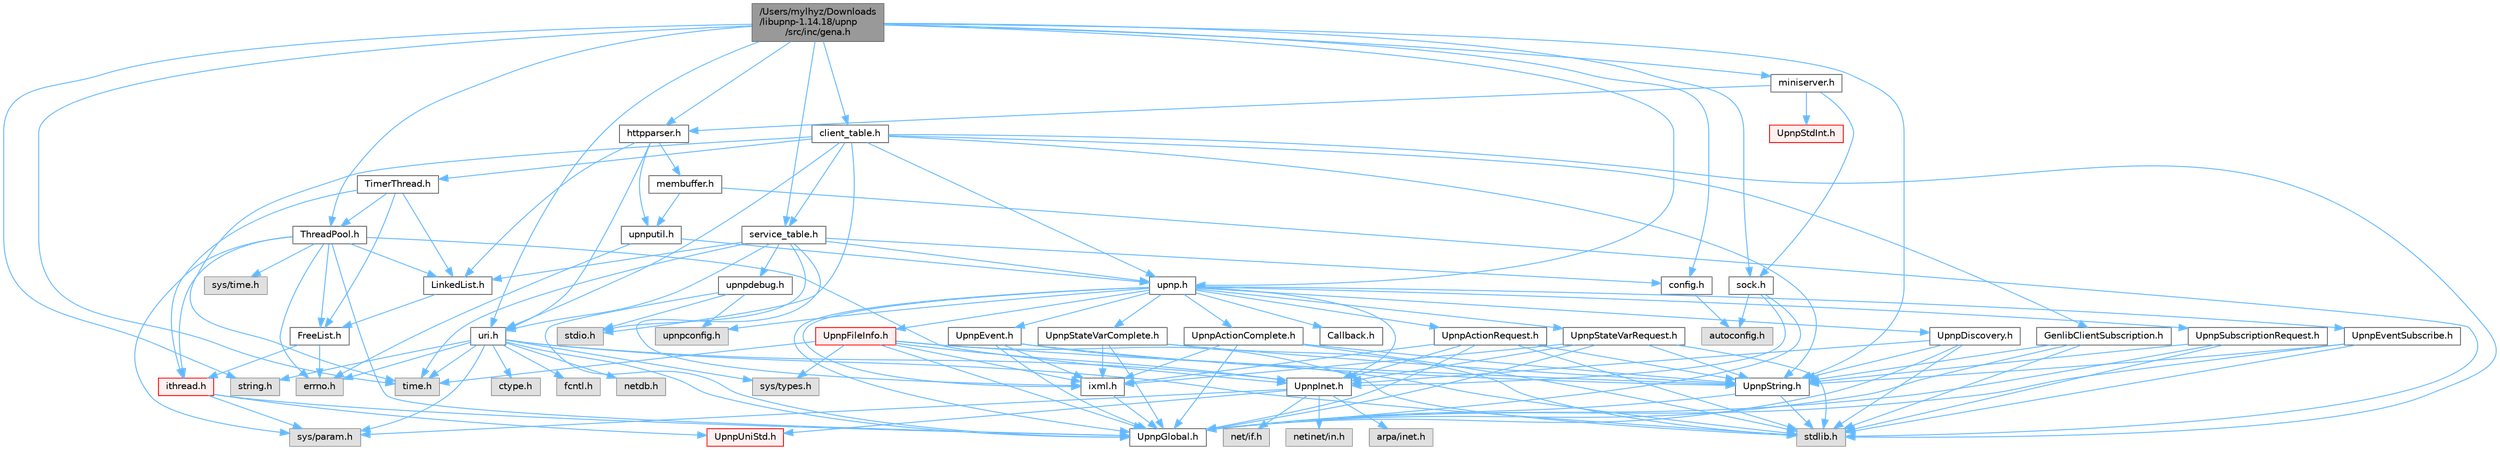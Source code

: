 digraph "/Users/mylhyz/Downloads/libupnp-1.14.18/upnp/src/inc/gena.h"
{
 // LATEX_PDF_SIZE
  bgcolor="transparent";
  edge [fontname=Helvetica,fontsize=10,labelfontname=Helvetica,labelfontsize=10];
  node [fontname=Helvetica,fontsize=10,shape=box,height=0.2,width=0.4];
  Node1 [id="Node000001",label="/Users/mylhyz/Downloads\l/libupnp-1.14.18/upnp\l/src/inc/gena.h",height=0.2,width=0.4,color="gray40", fillcolor="grey60", style="filled", fontcolor="black",tooltip=" "];
  Node1 -> Node2 [id="edge1_Node000001_Node000002",color="steelblue1",style="solid",tooltip=" "];
  Node2 [id="Node000002",label="config.h",height=0.2,width=0.4,color="grey40", fillcolor="white", style="filled",URL="$config_8h_source.html",tooltip=" "];
  Node2 -> Node3 [id="edge2_Node000002_Node000003",color="steelblue1",style="solid",tooltip=" "];
  Node3 [id="Node000003",label="autoconfig.h",height=0.2,width=0.4,color="grey60", fillcolor="#E0E0E0", style="filled",tooltip=" "];
  Node1 -> Node4 [id="edge3_Node000001_Node000004",color="steelblue1",style="solid",tooltip=" "];
  Node4 [id="Node000004",label="string.h",height=0.2,width=0.4,color="grey60", fillcolor="#E0E0E0", style="filled",tooltip=" "];
  Node1 -> Node5 [id="edge4_Node000001_Node000005",color="steelblue1",style="solid",tooltip=" "];
  Node5 [id="Node000005",label="time.h",height=0.2,width=0.4,color="grey60", fillcolor="#E0E0E0", style="filled",tooltip=" "];
  Node1 -> Node6 [id="edge5_Node000001_Node000006",color="steelblue1",style="solid",tooltip=" "];
  Node6 [id="Node000006",label="ThreadPool.h",height=0.2,width=0.4,color="grey40", fillcolor="white", style="filled",URL="$ThreadPool_8h.html",tooltip=" "];
  Node6 -> Node7 [id="edge6_Node000006_Node000007",color="steelblue1",style="solid",tooltip=" "];
  Node7 [id="Node000007",label="FreeList.h",height=0.2,width=0.4,color="grey40", fillcolor="white", style="filled",URL="$FreeList_8h.html",tooltip=" "];
  Node7 -> Node8 [id="edge7_Node000007_Node000008",color="steelblue1",style="solid",tooltip=" "];
  Node8 [id="Node000008",label="ithread.h",height=0.2,width=0.4,color="red", fillcolor="#FFF0F0", style="filled",URL="$ithread_8h.html",tooltip=" "];
  Node8 -> Node9 [id="edge8_Node000008_Node000009",color="steelblue1",style="solid",tooltip=" "];
  Node9 [id="Node000009",label="sys/param.h",height=0.2,width=0.4,color="grey60", fillcolor="#E0E0E0", style="filled",tooltip=" "];
  Node8 -> Node10 [id="edge9_Node000008_Node000010",color="steelblue1",style="solid",tooltip=" "];
  Node10 [id="Node000010",label="UpnpGlobal.h",height=0.2,width=0.4,color="grey40", fillcolor="white", style="filled",URL="$UpnpGlobal_8h.html",tooltip="Defines constants that for some reason are not defined on some systems."];
  Node8 -> Node11 [id="edge10_Node000008_Node000011",color="steelblue1",style="solid",tooltip=" "];
  Node11 [id="Node000011",label="UpnpUniStd.h",height=0.2,width=0.4,color="red", fillcolor="#FFF0F0", style="filled",URL="$UpnpUniStd_8h_source.html",tooltip=" "];
  Node7 -> Node14 [id="edge11_Node000007_Node000014",color="steelblue1",style="solid",tooltip=" "];
  Node14 [id="Node000014",label="errno.h",height=0.2,width=0.4,color="grey60", fillcolor="#E0E0E0", style="filled",tooltip=" "];
  Node6 -> Node15 [id="edge12_Node000006_Node000015",color="steelblue1",style="solid",tooltip=" "];
  Node15 [id="Node000015",label="LinkedList.h",height=0.2,width=0.4,color="grey40", fillcolor="white", style="filled",URL="$LinkedList_8h.html",tooltip=" "];
  Node15 -> Node7 [id="edge13_Node000015_Node000007",color="steelblue1",style="solid",tooltip=" "];
  Node6 -> Node10 [id="edge14_Node000006_Node000010",color="steelblue1",style="solid",tooltip=" "];
  Node6 -> Node16 [id="edge15_Node000006_Node000016",color="steelblue1",style="solid",tooltip=" "];
  Node16 [id="Node000016",label="UpnpInet.h",height=0.2,width=0.4,color="grey40", fillcolor="white", style="filled",URL="$UpnpInet_8h.html",tooltip="Provides a platform independent way to include TCP/IP types and functions."];
  Node16 -> Node11 [id="edge16_Node000016_Node000011",color="steelblue1",style="solid",tooltip=" "];
  Node16 -> Node9 [id="edge17_Node000016_Node000009",color="steelblue1",style="solid",tooltip=" "];
  Node16 -> Node17 [id="edge18_Node000016_Node000017",color="steelblue1",style="solid",tooltip=" "];
  Node17 [id="Node000017",label="arpa/inet.h",height=0.2,width=0.4,color="grey60", fillcolor="#E0E0E0", style="filled",tooltip=" "];
  Node16 -> Node18 [id="edge19_Node000016_Node000018",color="steelblue1",style="solid",tooltip=" "];
  Node18 [id="Node000018",label="net/if.h",height=0.2,width=0.4,color="grey60", fillcolor="#E0E0E0", style="filled",tooltip=" "];
  Node16 -> Node19 [id="edge20_Node000016_Node000019",color="steelblue1",style="solid",tooltip=" "];
  Node19 [id="Node000019",label="netinet/in.h",height=0.2,width=0.4,color="grey60", fillcolor="#E0E0E0", style="filled",tooltip=" "];
  Node6 -> Node8 [id="edge21_Node000006_Node000008",color="steelblue1",style="solid",tooltip=" "];
  Node6 -> Node14 [id="edge22_Node000006_Node000014",color="steelblue1",style="solid",tooltip=" "];
  Node6 -> Node9 [id="edge23_Node000006_Node000009",color="steelblue1",style="solid",tooltip=" "];
  Node6 -> Node20 [id="edge24_Node000006_Node000020",color="steelblue1",style="solid",tooltip=" "];
  Node20 [id="Node000020",label="sys/time.h",height=0.2,width=0.4,color="grey60", fillcolor="#E0E0E0", style="filled",tooltip=" "];
  Node1 -> Node21 [id="edge25_Node000001_Node000021",color="steelblue1",style="solid",tooltip=" "];
  Node21 [id="Node000021",label="UpnpString.h",height=0.2,width=0.4,color="grey40", fillcolor="white", style="filled",URL="$UpnpString_8h.html",tooltip="UpnpString object declaration."];
  Node21 -> Node10 [id="edge26_Node000021_Node000010",color="steelblue1",style="solid",tooltip=" "];
  Node21 -> Node22 [id="edge27_Node000021_Node000022",color="steelblue1",style="solid",tooltip=" "];
  Node22 [id="Node000022",label="stdlib.h",height=0.2,width=0.4,color="grey60", fillcolor="#E0E0E0", style="filled",tooltip=" "];
  Node1 -> Node23 [id="edge28_Node000001_Node000023",color="steelblue1",style="solid",tooltip=" "];
  Node23 [id="Node000023",label="client_table.h",height=0.2,width=0.4,color="grey40", fillcolor="white", style="filled",URL="$client__table_8h.html",tooltip=" "];
  Node23 -> Node24 [id="edge29_Node000023_Node000024",color="steelblue1",style="solid",tooltip=" "];
  Node24 [id="Node000024",label="GenlibClientSubscription.h",height=0.2,width=0.4,color="grey40", fillcolor="white", style="filled",URL="$GenlibClientSubscription_8h.html",tooltip="Header file for GenlibClientSubscription methods."];
  Node24 -> Node22 [id="edge30_Node000024_Node000022",color="steelblue1",style="solid",tooltip=" "];
  Node24 -> Node10 [id="edge31_Node000024_Node000010",color="steelblue1",style="solid",tooltip=" "];
  Node24 -> Node21 [id="edge32_Node000024_Node000021",color="steelblue1",style="solid",tooltip=" "];
  Node23 -> Node25 [id="edge33_Node000023_Node000025",color="steelblue1",style="solid",tooltip=" "];
  Node25 [id="Node000025",label="TimerThread.h",height=0.2,width=0.4,color="grey40", fillcolor="white", style="filled",URL="$TimerThread_8h.html",tooltip=" "];
  Node25 -> Node7 [id="edge34_Node000025_Node000007",color="steelblue1",style="solid",tooltip=" "];
  Node25 -> Node15 [id="edge35_Node000025_Node000015",color="steelblue1",style="solid",tooltip=" "];
  Node25 -> Node6 [id="edge36_Node000025_Node000006",color="steelblue1",style="solid",tooltip=" "];
  Node25 -> Node8 [id="edge37_Node000025_Node000008",color="steelblue1",style="solid",tooltip=" "];
  Node23 -> Node21 [id="edge38_Node000023_Node000021",color="steelblue1",style="solid",tooltip=" "];
  Node23 -> Node26 [id="edge39_Node000023_Node000026",color="steelblue1",style="solid",tooltip=" "];
  Node26 [id="Node000026",label="service_table.h",height=0.2,width=0.4,color="grey40", fillcolor="white", style="filled",URL="$service__table_8h.html",tooltip=" "];
  Node26 -> Node15 [id="edge40_Node000026_Node000015",color="steelblue1",style="solid",tooltip=" "];
  Node26 -> Node2 [id="edge41_Node000026_Node000002",color="steelblue1",style="solid",tooltip=" "];
  Node26 -> Node27 [id="edge42_Node000026_Node000027",color="steelblue1",style="solid",tooltip=" "];
  Node27 [id="Node000027",label="ixml.h",height=0.2,width=0.4,color="grey40", fillcolor="white", style="filled",URL="$ixml_8h.html",tooltip=" "];
  Node27 -> Node10 [id="edge43_Node000027_Node000010",color="steelblue1",style="solid",tooltip=" "];
  Node26 -> Node28 [id="edge44_Node000026_Node000028",color="steelblue1",style="solid",tooltip=" "];
  Node28 [id="Node000028",label="upnp.h",height=0.2,width=0.4,color="grey40", fillcolor="white", style="filled",URL="$upnp_8h.html",tooltip=" "];
  Node28 -> Node10 [id="edge45_Node000028_Node000010",color="steelblue1",style="solid",tooltip=" "];
  Node28 -> Node16 [id="edge46_Node000028_Node000016",color="steelblue1",style="solid",tooltip=" "];
  Node28 -> Node27 [id="edge47_Node000028_Node000027",color="steelblue1",style="solid",tooltip=" "];
  Node28 -> Node29 [id="edge48_Node000028_Node000029",color="steelblue1",style="solid",tooltip=" "];
  Node29 [id="Node000029",label="upnpconfig.h",height=0.2,width=0.4,color="grey60", fillcolor="#E0E0E0", style="filled",tooltip=" "];
  Node28 -> Node30 [id="edge49_Node000028_Node000030",color="steelblue1",style="solid",tooltip=" "];
  Node30 [id="Node000030",label="UpnpActionComplete.h",height=0.2,width=0.4,color="grey40", fillcolor="white", style="filled",URL="$UpnpActionComplete_8h.html",tooltip="Header file for UpnpActionComplete methods."];
  Node30 -> Node22 [id="edge50_Node000030_Node000022",color="steelblue1",style="solid",tooltip=" "];
  Node30 -> Node10 [id="edge51_Node000030_Node000010",color="steelblue1",style="solid",tooltip=" "];
  Node30 -> Node21 [id="edge52_Node000030_Node000021",color="steelblue1",style="solid",tooltip=" "];
  Node30 -> Node27 [id="edge53_Node000030_Node000027",color="steelblue1",style="solid",tooltip=" "];
  Node28 -> Node31 [id="edge54_Node000028_Node000031",color="steelblue1",style="solid",tooltip=" "];
  Node31 [id="Node000031",label="UpnpActionRequest.h",height=0.2,width=0.4,color="grey40", fillcolor="white", style="filled",URL="$UpnpActionRequest_8h.html",tooltip="Header file for UpnpActionRequest methods."];
  Node31 -> Node22 [id="edge55_Node000031_Node000022",color="steelblue1",style="solid",tooltip=" "];
  Node31 -> Node10 [id="edge56_Node000031_Node000010",color="steelblue1",style="solid",tooltip=" "];
  Node31 -> Node16 [id="edge57_Node000031_Node000016",color="steelblue1",style="solid",tooltip=" "];
  Node31 -> Node21 [id="edge58_Node000031_Node000021",color="steelblue1",style="solid",tooltip=" "];
  Node31 -> Node27 [id="edge59_Node000031_Node000027",color="steelblue1",style="solid",tooltip=" "];
  Node28 -> Node32 [id="edge60_Node000028_Node000032",color="steelblue1",style="solid",tooltip=" "];
  Node32 [id="Node000032",label="UpnpDiscovery.h",height=0.2,width=0.4,color="grey40", fillcolor="white", style="filled",URL="$UpnpDiscovery_8h.html",tooltip="Header file for UpnpDiscovery methods."];
  Node32 -> Node22 [id="edge61_Node000032_Node000022",color="steelblue1",style="solid",tooltip=" "];
  Node32 -> Node10 [id="edge62_Node000032_Node000010",color="steelblue1",style="solid",tooltip=" "];
  Node32 -> Node16 [id="edge63_Node000032_Node000016",color="steelblue1",style="solid",tooltip=" "];
  Node32 -> Node21 [id="edge64_Node000032_Node000021",color="steelblue1",style="solid",tooltip=" "];
  Node28 -> Node33 [id="edge65_Node000028_Node000033",color="steelblue1",style="solid",tooltip=" "];
  Node33 [id="Node000033",label="UpnpEvent.h",height=0.2,width=0.4,color="grey40", fillcolor="white", style="filled",URL="$UpnpEvent_8h.html",tooltip="Header file for UpnpEvent methods."];
  Node33 -> Node22 [id="edge66_Node000033_Node000022",color="steelblue1",style="solid",tooltip=" "];
  Node33 -> Node10 [id="edge67_Node000033_Node000010",color="steelblue1",style="solid",tooltip=" "];
  Node33 -> Node21 [id="edge68_Node000033_Node000021",color="steelblue1",style="solid",tooltip=" "];
  Node33 -> Node27 [id="edge69_Node000033_Node000027",color="steelblue1",style="solid",tooltip=" "];
  Node28 -> Node34 [id="edge70_Node000028_Node000034",color="steelblue1",style="solid",tooltip=" "];
  Node34 [id="Node000034",label="UpnpEventSubscribe.h",height=0.2,width=0.4,color="grey40", fillcolor="white", style="filled",URL="$UpnpEventSubscribe_8h.html",tooltip="Header file for UpnpEventSubscribe methods."];
  Node34 -> Node22 [id="edge71_Node000034_Node000022",color="steelblue1",style="solid",tooltip=" "];
  Node34 -> Node10 [id="edge72_Node000034_Node000010",color="steelblue1",style="solid",tooltip=" "];
  Node34 -> Node21 [id="edge73_Node000034_Node000021",color="steelblue1",style="solid",tooltip=" "];
  Node28 -> Node35 [id="edge74_Node000028_Node000035",color="steelblue1",style="solid",tooltip=" "];
  Node35 [id="Node000035",label="UpnpFileInfo.h",height=0.2,width=0.4,color="red", fillcolor="#FFF0F0", style="filled",URL="$UpnpFileInfo_8h.html",tooltip="Header file for UpnpFileInfo methods."];
  Node35 -> Node22 [id="edge75_Node000035_Node000022",color="steelblue1",style="solid",tooltip=" "];
  Node35 -> Node10 [id="edge76_Node000035_Node000010",color="steelblue1",style="solid",tooltip=" "];
  Node35 -> Node16 [id="edge77_Node000035_Node000016",color="steelblue1",style="solid",tooltip=" "];
  Node35 -> Node21 [id="edge78_Node000035_Node000021",color="steelblue1",style="solid",tooltip=" "];
  Node35 -> Node27 [id="edge79_Node000035_Node000027",color="steelblue1",style="solid",tooltip=" "];
  Node35 -> Node37 [id="edge80_Node000035_Node000037",color="steelblue1",style="solid",tooltip=" "];
  Node37 [id="Node000037",label="sys/types.h",height=0.2,width=0.4,color="grey60", fillcolor="#E0E0E0", style="filled",tooltip=" "];
  Node35 -> Node5 [id="edge81_Node000035_Node000005",color="steelblue1",style="solid",tooltip=" "];
  Node28 -> Node38 [id="edge82_Node000028_Node000038",color="steelblue1",style="solid",tooltip=" "];
  Node38 [id="Node000038",label="UpnpStateVarComplete.h",height=0.2,width=0.4,color="grey40", fillcolor="white", style="filled",URL="$UpnpStateVarComplete_8h.html",tooltip="Header file for UpnpStateVarComplete methods."];
  Node38 -> Node22 [id="edge83_Node000038_Node000022",color="steelblue1",style="solid",tooltip=" "];
  Node38 -> Node10 [id="edge84_Node000038_Node000010",color="steelblue1",style="solid",tooltip=" "];
  Node38 -> Node21 [id="edge85_Node000038_Node000021",color="steelblue1",style="solid",tooltip=" "];
  Node38 -> Node27 [id="edge86_Node000038_Node000027",color="steelblue1",style="solid",tooltip=" "];
  Node28 -> Node39 [id="edge87_Node000028_Node000039",color="steelblue1",style="solid",tooltip=" "];
  Node39 [id="Node000039",label="UpnpStateVarRequest.h",height=0.2,width=0.4,color="grey40", fillcolor="white", style="filled",URL="$UpnpStateVarRequest_8h.html",tooltip="Header file for UpnpStateVarRequest methods."];
  Node39 -> Node22 [id="edge88_Node000039_Node000022",color="steelblue1",style="solid",tooltip=" "];
  Node39 -> Node10 [id="edge89_Node000039_Node000010",color="steelblue1",style="solid",tooltip=" "];
  Node39 -> Node16 [id="edge90_Node000039_Node000016",color="steelblue1",style="solid",tooltip=" "];
  Node39 -> Node21 [id="edge91_Node000039_Node000021",color="steelblue1",style="solid",tooltip=" "];
  Node39 -> Node27 [id="edge92_Node000039_Node000027",color="steelblue1",style="solid",tooltip=" "];
  Node28 -> Node40 [id="edge93_Node000028_Node000040",color="steelblue1",style="solid",tooltip=" "];
  Node40 [id="Node000040",label="UpnpSubscriptionRequest.h",height=0.2,width=0.4,color="grey40", fillcolor="white", style="filled",URL="$UpnpSubscriptionRequest_8h.html",tooltip="Header file for UpnpSubscriptionRequest methods."];
  Node40 -> Node22 [id="edge94_Node000040_Node000022",color="steelblue1",style="solid",tooltip=" "];
  Node40 -> Node10 [id="edge95_Node000040_Node000010",color="steelblue1",style="solid",tooltip=" "];
  Node40 -> Node21 [id="edge96_Node000040_Node000021",color="steelblue1",style="solid",tooltip=" "];
  Node28 -> Node41 [id="edge97_Node000028_Node000041",color="steelblue1",style="solid",tooltip=" "];
  Node41 [id="Node000041",label="Callback.h",height=0.2,width=0.4,color="grey40", fillcolor="white", style="filled",URL="$Callback_8h.html",tooltip=" "];
  Node26 -> Node42 [id="edge98_Node000026_Node000042",color="steelblue1",style="solid",tooltip=" "];
  Node42 [id="Node000042",label="upnpdebug.h",height=0.2,width=0.4,color="grey40", fillcolor="white", style="filled",URL="$upnpdebug_8h.html",tooltip=" "];
  Node42 -> Node10 [id="edge99_Node000042_Node000010",color="steelblue1",style="solid",tooltip=" "];
  Node42 -> Node29 [id="edge100_Node000042_Node000029",color="steelblue1",style="solid",tooltip=" "];
  Node42 -> Node43 [id="edge101_Node000042_Node000043",color="steelblue1",style="solid",tooltip=" "];
  Node43 [id="Node000043",label="stdio.h",height=0.2,width=0.4,color="grey60", fillcolor="#E0E0E0", style="filled",tooltip=" "];
  Node26 -> Node44 [id="edge102_Node000026_Node000044",color="steelblue1",style="solid",tooltip=" "];
  Node44 [id="Node000044",label="uri.h",height=0.2,width=0.4,color="grey40", fillcolor="white", style="filled",URL="$uri_8h.html",tooltip=" "];
  Node44 -> Node9 [id="edge103_Node000044_Node000009",color="steelblue1",style="solid",tooltip=" "];
  Node44 -> Node10 [id="edge104_Node000044_Node000010",color="steelblue1",style="solid",tooltip=" "];
  Node44 -> Node16 [id="edge105_Node000044_Node000016",color="steelblue1",style="solid",tooltip=" "];
  Node44 -> Node45 [id="edge106_Node000044_Node000045",color="steelblue1",style="solid",tooltip=" "];
  Node45 [id="Node000045",label="ctype.h",height=0.2,width=0.4,color="grey60", fillcolor="#E0E0E0", style="filled",tooltip=" "];
  Node44 -> Node14 [id="edge107_Node000044_Node000014",color="steelblue1",style="solid",tooltip=" "];
  Node44 -> Node46 [id="edge108_Node000044_Node000046",color="steelblue1",style="solid",tooltip=" "];
  Node46 [id="Node000046",label="fcntl.h",height=0.2,width=0.4,color="grey60", fillcolor="#E0E0E0", style="filled",tooltip=" "];
  Node44 -> Node22 [id="edge109_Node000044_Node000022",color="steelblue1",style="solid",tooltip=" "];
  Node44 -> Node4 [id="edge110_Node000044_Node000004",color="steelblue1",style="solid",tooltip=" "];
  Node44 -> Node37 [id="edge111_Node000044_Node000037",color="steelblue1",style="solid",tooltip=" "];
  Node44 -> Node5 [id="edge112_Node000044_Node000005",color="steelblue1",style="solid",tooltip=" "];
  Node44 -> Node47 [id="edge113_Node000044_Node000047",color="steelblue1",style="solid",tooltip=" "];
  Node47 [id="Node000047",label="netdb.h",height=0.2,width=0.4,color="grey60", fillcolor="#E0E0E0", style="filled",tooltip=" "];
  Node26 -> Node43 [id="edge114_Node000026_Node000043",color="steelblue1",style="solid",tooltip=" "];
  Node26 -> Node5 [id="edge115_Node000026_Node000005",color="steelblue1",style="solid",tooltip=" "];
  Node23 -> Node28 [id="edge116_Node000023_Node000028",color="steelblue1",style="solid",tooltip=" "];
  Node23 -> Node44 [id="edge117_Node000023_Node000044",color="steelblue1",style="solid",tooltip=" "];
  Node23 -> Node43 [id="edge118_Node000023_Node000043",color="steelblue1",style="solid",tooltip=" "];
  Node23 -> Node22 [id="edge119_Node000023_Node000022",color="steelblue1",style="solid",tooltip=" "];
  Node23 -> Node5 [id="edge120_Node000023_Node000005",color="steelblue1",style="solid",tooltip=" "];
  Node1 -> Node48 [id="edge121_Node000001_Node000048",color="steelblue1",style="solid",tooltip=" "];
  Node48 [id="Node000048",label="httpparser.h",height=0.2,width=0.4,color="grey40", fillcolor="white", style="filled",URL="$httpparser_8h.html",tooltip=" "];
  Node48 -> Node15 [id="edge122_Node000048_Node000015",color="steelblue1",style="solid",tooltip=" "];
  Node48 -> Node49 [id="edge123_Node000048_Node000049",color="steelblue1",style="solid",tooltip=" "];
  Node49 [id="Node000049",label="membuffer.h",height=0.2,width=0.4,color="grey40", fillcolor="white", style="filled",URL="$membuffer_8h.html",tooltip=" "];
  Node49 -> Node50 [id="edge124_Node000049_Node000050",color="steelblue1",style="solid",tooltip=" "];
  Node50 [id="Node000050",label="upnputil.h",height=0.2,width=0.4,color="grey40", fillcolor="white", style="filled",URL="$upnputil_8h.html",tooltip=" "];
  Node50 -> Node28 [id="edge125_Node000050_Node000028",color="steelblue1",style="solid",tooltip=" "];
  Node50 -> Node14 [id="edge126_Node000050_Node000014",color="steelblue1",style="solid",tooltip=" "];
  Node49 -> Node22 [id="edge127_Node000049_Node000022",color="steelblue1",style="solid",tooltip=" "];
  Node48 -> Node50 [id="edge128_Node000048_Node000050",color="steelblue1",style="solid",tooltip=" "];
  Node48 -> Node44 [id="edge129_Node000048_Node000044",color="steelblue1",style="solid",tooltip=" "];
  Node1 -> Node51 [id="edge130_Node000001_Node000051",color="steelblue1",style="solid",tooltip=" "];
  Node51 [id="Node000051",label="miniserver.h",height=0.2,width=0.4,color="grey40", fillcolor="white", style="filled",URL="$miniserver_8h.html",tooltip=" "];
  Node51 -> Node52 [id="edge131_Node000051_Node000052",color="steelblue1",style="solid",tooltip=" "];
  Node52 [id="Node000052",label="UpnpStdInt.h",height=0.2,width=0.4,color="red", fillcolor="#FFF0F0", style="filled",URL="$UpnpStdInt_8h_source.html",tooltip=" "];
  Node51 -> Node48 [id="edge132_Node000051_Node000048",color="steelblue1",style="solid",tooltip=" "];
  Node51 -> Node54 [id="edge133_Node000051_Node000054",color="steelblue1",style="solid",tooltip=" "];
  Node54 [id="Node000054",label="sock.h",height=0.2,width=0.4,color="grey40", fillcolor="white", style="filled",URL="$sock_8h.html",tooltip=" "];
  Node54 -> Node10 [id="edge134_Node000054_Node000010",color="steelblue1",style="solid",tooltip=" "];
  Node54 -> Node16 [id="edge135_Node000054_Node000016",color="steelblue1",style="solid",tooltip=" "];
  Node54 -> Node3 [id="edge136_Node000054_Node000003",color="steelblue1",style="solid",tooltip=" "];
  Node1 -> Node26 [id="edge137_Node000001_Node000026",color="steelblue1",style="solid",tooltip=" "];
  Node1 -> Node54 [id="edge138_Node000001_Node000054",color="steelblue1",style="solid",tooltip=" "];
  Node1 -> Node28 [id="edge139_Node000001_Node000028",color="steelblue1",style="solid",tooltip=" "];
  Node1 -> Node44 [id="edge140_Node000001_Node000044",color="steelblue1",style="solid",tooltip=" "];
}
